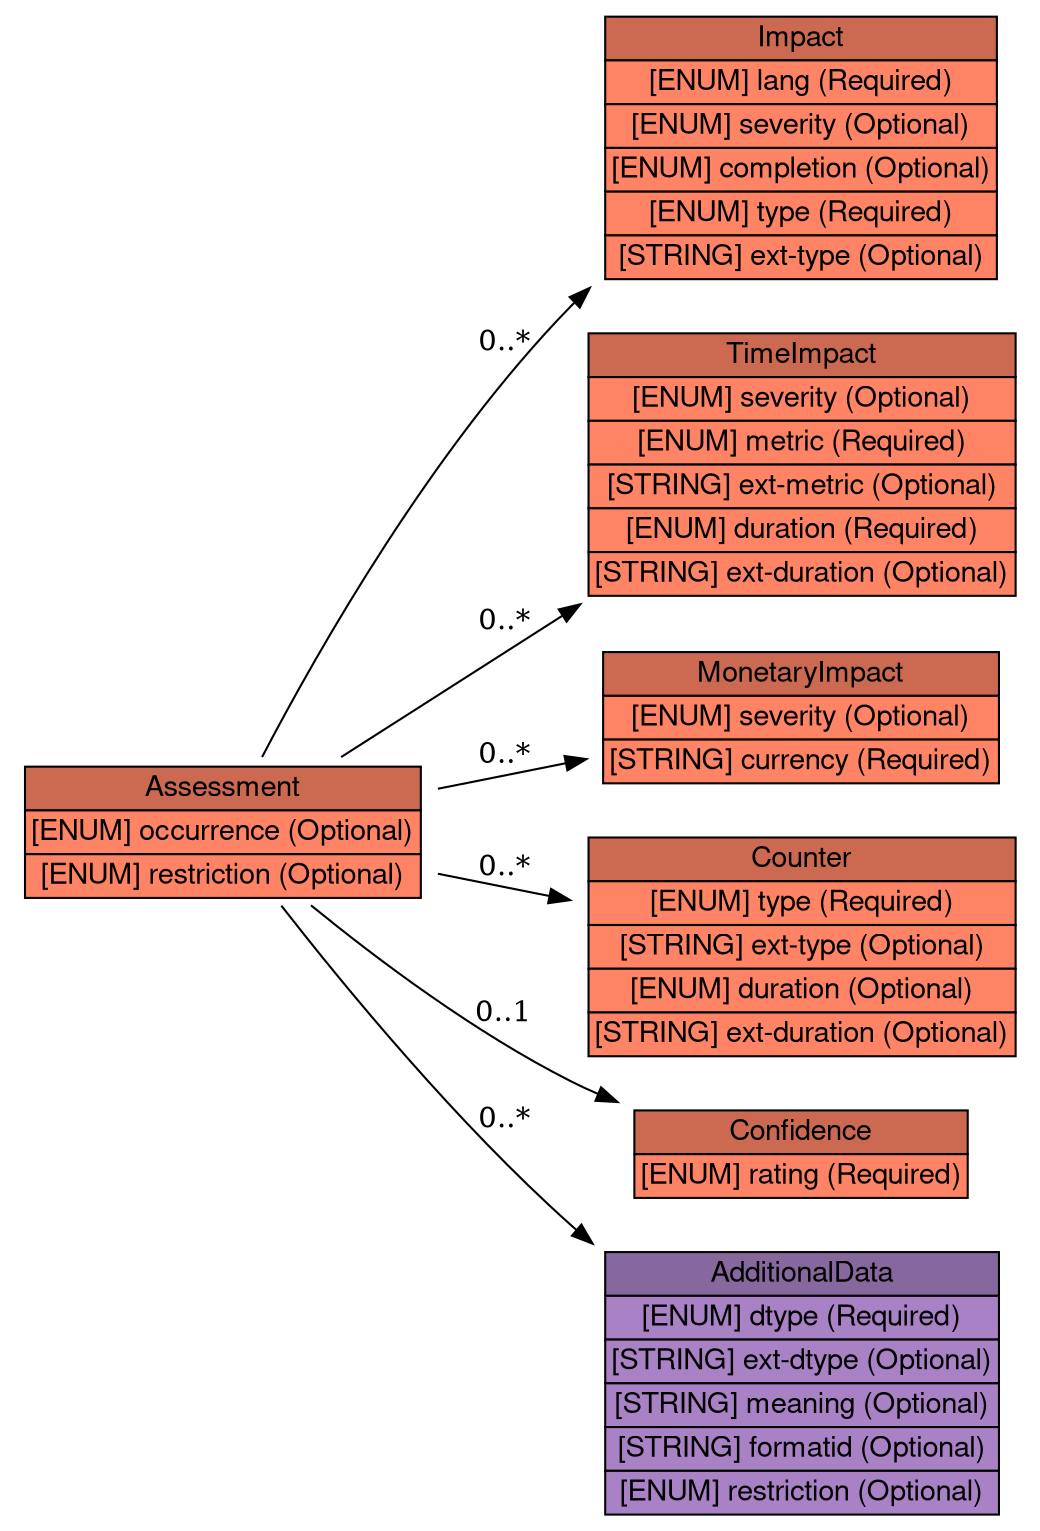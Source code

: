 digraph Assessment {
	graph [bb="0,0,483,727",
		rankdir=LR
	];
	node [label="\N"];
	Assessment	 [height=0.98611,
		label=<<table BORDER="0" CELLBORDER="1" CELLSPACING="0"> <tr> <td BGCOLOR="#cc6a51" HREF="/html/IODEFv1/Assessment.html" TITLE="The Assessment class describes the technical and non-technical repercussions of the incident on the CSIRT&#39;s constituency. "><FONT FACE="Nimbus Sans L">Assessment</FONT></td> </tr>" %<tr><td BGCOLOR="#ff8465"  HREF="/html/IODEFv1/Assessment.html" TITLE="Specifies whether the assessment is describing actual or potential outcomes.  The default is &quot;actual&quot; and is assumed if not specified."><FONT FACE="Nimbus Sans L">[ENUM] occurrence (Optional)</FONT></td></tr>%<tr><td BGCOLOR="#ff8465"  HREF="/html/IODEFv1/Assessment.html" TITLE="This attribute is defined in Section 3.2."><FONT FACE="Nimbus Sans L">[ENUM] restriction (Optional)</FONT></td></tr>%</table>>,
		pos="102.5,332",
		shape=plaintext,
		width=2.8472];
	Impact	 [height=1.8611,
		label=<<table BORDER="0" CELLBORDER="1" CELLSPACING="0"> <tr> <td BGCOLOR="#cc6a51" HREF="/html/IODEFv1/Impact.html" TITLE="The Impact class allows for categorizing and describing the technical impact of the incident on the network of an organization. "><FONT FACE="Nimbus Sans L">Impact</FONT></td> </tr>" %<tr><td BGCOLOR="#ff8465"  HREF="/html/IODEFv1/Impact.html" TITLE="A valid language code per RFC 4646 [7] constrained by the definition of &quot;xs:language&quot;.  The interpretation of this code is described in Section 6."><FONT FACE="Nimbus Sans L">[ENUM] lang (Required)</FONT></td></tr>%<tr><td BGCOLOR="#ff8465"  HREF="/html/IODEFv1/Impact.html" TITLE="An estimate of the relative severity of the activity.  The permitted values are shown below.  There is no default value."><FONT FACE="Nimbus Sans L">[ENUM] severity (Optional)</FONT></td></tr>%<tr><td BGCOLOR="#ff8465"  HREF="/html/IODEFv1/Impact.html" TITLE="An indication whether the described activity was successful.  The permitted values are shown below.  There is no default value."><FONT FACE="Nimbus Sans L">[ENUM] completion (Optional)</FONT></td></tr>%<tr><td BGCOLOR="#ff8465"  HREF="/html/IODEFv1/Impact.html" TITLE="Classifies the malicious activity into incident categories.  The permitted values are shown below.  The default value is &quot;other&quot;."><FONT FACE="Nimbus Sans L">[ENUM] type (Required)</FONT></td></tr>%<tr><td BGCOLOR="#ff8465"  HREF="/html/IODEFv1/Impact.html" TITLE="A means by which to extend the type attribute. See Section 5.1."><FONT FACE="Nimbus Sans L">[STRING] ext-type (Optional)</FONT></td></tr>%</table>>,
		pos="373.5,660",
		shape=plaintext,
		width=2.8333];
	Assessment -> Impact	 [label="0..*",
		lp="234.5,566.5",
		pos="e,273.04,592.85 119.59,367.64 145.62,419.43 199.09,516.66 264,584 264.54,584.56 265.09,585.12 265.64,585.68"];
	TimeImpact	 [height=1.8611,
		label=<<table BORDER="0" CELLBORDER="1" CELLSPACING="0"> <tr> <td BGCOLOR="#cc6a51" HREF="/html/IODEFv1/TimeImpact.html" TITLE="The TimeImpact class describes the impact of the incident on an organization as a function of time. It provides a way to convey down time and recovery time. "><FONT FACE="Nimbus Sans L">TimeImpact</FONT></td> </tr>" %<tr><td BGCOLOR="#ff8465"  HREF="/html/IODEFv1/TimeImpact.html" TITLE="An estimate of the relative severity of the activity.  The permitted values are shown below.  There is no default value."><FONT FACE="Nimbus Sans L">[ENUM] severity (Optional)</FONT></td></tr>%<tr><td BGCOLOR="#ff8465"  HREF="/html/IODEFv1/TimeImpact.html" TITLE="Defines the metric in which the time is expressed.  The permitted values are shown below.  There is no default value."><FONT FACE="Nimbus Sans L">[ENUM] metric (Required)</FONT></td></tr>%<tr><td BGCOLOR="#ff8465"  HREF="/html/IODEFv1/TimeImpact.html" TITLE="A means by which to extend the metric attribute.  See Section 5.1."><FONT FACE="Nimbus Sans L">[STRING] ext-metric (Optional)</FONT></td></tr>%<tr><td BGCOLOR="#ff8465"  HREF="/html/IODEFv1/TimeImpact.html" TITLE="Defines a unit of time, that when combined with the metric attribute, fully describes a metric of impact that will be conveyed in the element content.  The permitted values are shown below.  The default value is &quot;hour&quot;."><FONT FACE="Nimbus Sans L">[ENUM] duration (Required)</FONT></td></tr>%<tr><td BGCOLOR="#ff8465"  HREF="/html/IODEFv1/TimeImpact.html" TITLE="A means by which to extend the duration attribute.  See Section 5.1."><FONT FACE="Nimbus Sans L">[STRING] ext-duration (Optional)</FONT></td></tr>%</table>>,
		pos="373.5,508",
		shape=plaintext,
		width=3.0417];
	Assessment -> TimeImpact	 [label="0..*",
		lp="234.5,427.5",
		pos="e,270.23,440.93 157.34,367.62 187.34,387.1 225.63,411.96 261.62,435.34"];
	MonetaryImpact	 [height=0.98611,
		label=<<table BORDER="0" CELLBORDER="1" CELLSPACING="0"> <tr> <td BGCOLOR="#cc6a51" HREF="/html/IODEFv1/MonetaryImpact.html" TITLE="The MonetaryImpact class describes the financial impact of the activity on an organization. For example, this impact may consider losses due to the cost of the investigation or recovery, diminished "><FONT FACE="Nimbus Sans L">MonetaryImpact</FONT></td> </tr>" %<tr><td BGCOLOR="#ff8465"  HREF="/html/IODEFv1/MonetaryImpact.html" TITLE="An estimate of the relative severity of the activity.  The permitted values are shown below.  There is no default value."><FONT FACE="Nimbus Sans L">[ENUM] severity (Optional)</FONT></td></tr>%<tr><td BGCOLOR="#ff8465"  HREF="/html/IODEFv1/MonetaryImpact.html" TITLE="Defines the currency in which the monetary impact is expressed.  The permitted values are defined in ISO 4217:2001, Codes for the representation of currencies and funds [14].  There is no default value."><FONT FACE="Nimbus Sans L">[STRING] currency (Required)</FONT></td></tr>%</table>>,
		pos="373.5,387",
		shape=plaintext,
		width=2.8333];
	Assessment -> MonetaryImpact	 [label="0..*",
		lp="234.5,366.5",
		pos="e,271.18,366.23 205.34,352.87 223.62,356.58 242.74,360.46 261.26,364.22"];
	Counter	 [height=1.5694,
		label=<<table BORDER="0" CELLBORDER="1" CELLSPACING="0"> <tr> <td BGCOLOR="#cc6a51" HREF="/html/IODEFv1/Counter.html" TITLE="The Counter class summarize multiple occurrences of some event, or conveys counts or rates on various features (e.g., packets, sessions, events). "><FONT FACE="Nimbus Sans L">Counter</FONT></td> </tr>" %<tr><td BGCOLOR="#ff8465"  HREF="/html/IODEFv1/Counter.html" TITLE="Specifies the units of the element content."><FONT FACE="Nimbus Sans L">[ENUM] type (Required)</FONT></td></tr>%<tr><td BGCOLOR="#ff8465"  HREF="/html/IODEFv1/Counter.html" TITLE="A means by which to extend the type attribute. See Section 5.1."><FONT FACE="Nimbus Sans L">[STRING] ext-type (Optional)</FONT></td></tr>%<tr><td BGCOLOR="#ff8465"  HREF="/html/IODEFv1/Counter.html" TITLE="If present, the Counter class represents a rate rather than a count over the entire event.  In that case, this attribute specifies the denominator of the rate (where the type attribute specified the nominator).  The possible values of this attribute are defined in Section 3.10.2"><FONT FACE="Nimbus Sans L">[ENUM] duration (Optional)</FONT></td></tr>%<tr><td BGCOLOR="#ff8465"  HREF="/html/IODEFv1/Counter.html" TITLE="A means by which to extend the duration attribute.  See Section 5.1."><FONT FACE="Nimbus Sans L">[STRING] ext-duration (Optional)</FONT></td></tr>%</table>>,
		pos="373.5,277",
		shape=plaintext,
		width=3.0417];
	Assessment -> Counter	 [label="0..*",
		lp="234.5,313.5",
		pos="e,263.96,299.23 205.34,311.13 221.21,307.91 237.72,304.56 253.92,301.27"];
	Confidence	 [height=0.69444,
		label=<<table BORDER="0" CELLBORDER="1" CELLSPACING="0"> <tr> <td BGCOLOR="#cc6a51" HREF="/html/IODEFv1/Confidence.html" TITLE="The Confidence class represents a best estimate of the validity and accuracy of the described impact (see Section 3.10) of the incident activity. This estimate can be expressed as a category or a numeric calculation. "><FONT FACE="Nimbus Sans L">Confidence</FONT></td> </tr>" %<tr><td BGCOLOR="#ff8465"  HREF="/html/IODEFv1/Confidence.html" TITLE="A rating of the analytical validity of the specified Assessment.  The permitted values are shown below. There is no default value."><FONT FACE="Nimbus Sans L">[ENUM] rating (Required)</FONT></td></tr>%</table>>,
		pos="373.5,177",
		shape=plaintext,
		width=2.4444];
	Assessment -> Confidence	 [label="0..1",
		lp="234.5,241.5",
		pos="e,286.06,202.03 142.49,296.38 173.74,270.07 219.25,234.97 264,212 268.05,209.92 272.26,207.93 276.55,206.04"];
	AdditionalData	 [height=1.8611,
		label=<<table BORDER="0" CELLBORDER="1" CELLSPACING="0"> <tr> <td BGCOLOR="#87689e" HREF="/html/IODEFv1/AdditionalData.html" TITLE="The AdditionalData class serves as an extension mechanism for information not otherwise represented in the data model. For relatively simple information, atomic data types (e.g., integers, strings) are provided with a mechanism to annotate their meaning. The class can also be used to extend the data model (and the associated Schema) to support proprietary extensions by encapsulating entire XML documents conforming to another Schema (e.g., IDMEF). A detailed discussion for extending the data model and the schema can be found in Section 5. "><FONT FACE="Nimbus Sans L">AdditionalData</FONT></td> </tr>" %<tr><td BGCOLOR="#a982c6"  HREF="/html/IODEFv1/AdditionalData.html" TITLE="The data type of the element content.  The permitted values for this attribute are shown below.  The default value is &quot;string&quot;."><FONT FACE="Nimbus Sans L">[ENUM] dtype (Required)</FONT></td></tr>%<tr><td BGCOLOR="#a982c6"  HREF="/html/IODEFv1/AdditionalData.html" TITLE="A means by which to extend the dtype attribute.  See Section 5.1."><FONT FACE="Nimbus Sans L">[STRING] ext-dtype (Optional)</FONT></td></tr>%<tr><td BGCOLOR="#a982c6"  HREF="/html/IODEFv1/AdditionalData.html" TITLE="A free-form description of the element content."><FONT FACE="Nimbus Sans L">[STRING] meaning (Optional)</FONT></td></tr>%<tr><td BGCOLOR="#a982c6"  HREF="/html/IODEFv1/AdditionalData.html" TITLE="An identifier referencing the format and semantics of the element content."><FONT FACE="Nimbus Sans L">[STRING] formatid (Optional)</FONT></td></tr>%<tr><td BGCOLOR="#a982c6"  HREF="/html/IODEFv1/AdditionalData.html" TITLE="This attribute has been defined in Section 3.2."><FONT FACE="Nimbus Sans L">[ENUM] restriction (Optional)</FONT></td></tr>%</table>>,
		pos="373.5,67",
		shape=plaintext,
		width=2.8194];
	Assessment -> AdditionalData	 [label="0..*",
		lp="234.5,188.5",
		pos="e,274.1,134.22 128.64,296.16 158.73,256.26 210.86,191.06 264,143 264.82,142.26 265.64,141.53 266.47,140.79"];
}

